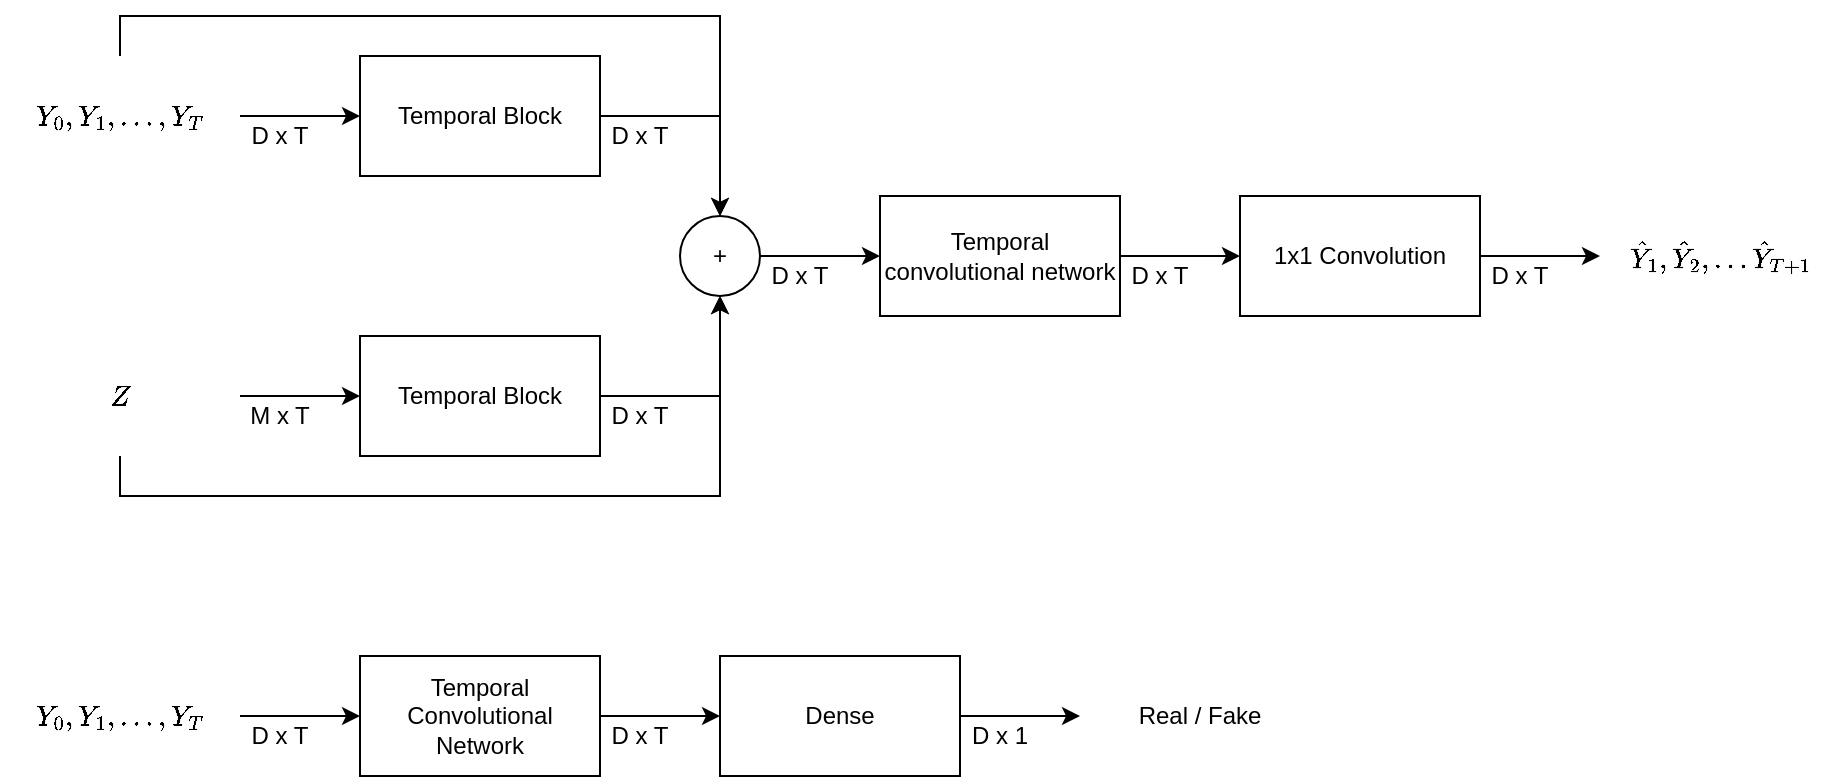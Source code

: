 <mxfile version="14.6.10" type="device"><diagram id="JBy_RcOmCSTqe7Lx_btb" name="Page-1"><mxGraphModel dx="925" dy="642" grid="1" gridSize="10" guides="1" tooltips="1" connect="1" arrows="1" fold="1" page="1" pageScale="1" pageWidth="850" pageHeight="1100" math="1" shadow="0"><root><mxCell id="0"/><mxCell id="1" parent="0"/><mxCell id="THyYHQNYzCrhA8De4l1I-7" value="" style="edgeStyle=orthogonalEdgeStyle;rounded=0;orthogonalLoop=1;jettySize=auto;html=1;fontFamily=Helvetica;fontSize=12;" edge="1" parent="1" source="THyYHQNYzCrhA8De4l1I-2" target="THyYHQNYzCrhA8De4l1I-6"><mxGeometry relative="1" as="geometry"/></mxCell><mxCell id="THyYHQNYzCrhA8De4l1I-38" style="edgeStyle=orthogonalEdgeStyle;rounded=0;orthogonalLoop=1;jettySize=auto;html=1;fontFamily=Helvetica;fontSize=12;" edge="1" parent="1" source="THyYHQNYzCrhA8De4l1I-2" target="THyYHQNYzCrhA8De4l1I-21"><mxGeometry relative="1" as="geometry"><Array as="points"><mxPoint x="400" y="240"/><mxPoint x="700" y="240"/></Array></mxGeometry></mxCell><mxCell id="THyYHQNYzCrhA8De4l1I-2" value="$$Y_0, Y_1, ..., Y_T$$" style="rounded=0;whiteSpace=wrap;html=1;fontFamily=Helvetica;fontSize=12;fillColor=none;strokeColor=none;" vertex="1" parent="1"><mxGeometry x="340" y="260" width="120" height="60" as="geometry"/></mxCell><mxCell id="THyYHQNYzCrhA8De4l1I-3" value="D x T" style="text;html=1;strokeColor=none;fillColor=none;align=center;verticalAlign=middle;whiteSpace=wrap;rounded=0;fontFamily=Helvetica;fontSize=12;" vertex="1" parent="1"><mxGeometry x="460" y="290" width="40" height="20" as="geometry"/></mxCell><mxCell id="THyYHQNYzCrhA8De4l1I-9" value="" style="edgeStyle=orthogonalEdgeStyle;rounded=0;orthogonalLoop=1;jettySize=auto;html=1;fontFamily=Helvetica;fontSize=12;" edge="1" parent="1" source="THyYHQNYzCrhA8De4l1I-4" target="THyYHQNYzCrhA8De4l1I-8"><mxGeometry relative="1" as="geometry"/></mxCell><mxCell id="THyYHQNYzCrhA8De4l1I-37" style="edgeStyle=orthogonalEdgeStyle;rounded=0;orthogonalLoop=1;jettySize=auto;html=1;fontFamily=Helvetica;fontSize=12;" edge="1" parent="1" source="THyYHQNYzCrhA8De4l1I-4"><mxGeometry relative="1" as="geometry"><mxPoint x="700" y="380" as="targetPoint"/><Array as="points"><mxPoint x="400" y="480"/><mxPoint x="700" y="480"/></Array></mxGeometry></mxCell><mxCell id="THyYHQNYzCrhA8De4l1I-4" value="$$Z$$" style="rounded=0;whiteSpace=wrap;html=1;fontFamily=Helvetica;fontSize=12;labelBorderColor=none;strokeColor=none;fillColor=none;" vertex="1" parent="1"><mxGeometry x="340" y="400" width="120" height="60" as="geometry"/></mxCell><mxCell id="THyYHQNYzCrhA8De4l1I-5" value="M x T" style="text;html=1;strokeColor=none;fillColor=none;align=center;verticalAlign=middle;whiteSpace=wrap;rounded=0;fontFamily=Helvetica;fontSize=12;" vertex="1" parent="1"><mxGeometry x="460" y="430" width="40" height="20" as="geometry"/></mxCell><mxCell id="THyYHQNYzCrhA8De4l1I-13" style="edgeStyle=orthogonalEdgeStyle;rounded=0;orthogonalLoop=1;jettySize=auto;html=1;fontFamily=Helvetica;fontSize=12;" edge="1" parent="1" source="THyYHQNYzCrhA8De4l1I-6" target="THyYHQNYzCrhA8De4l1I-21"><mxGeometry relative="1" as="geometry"><mxPoint x="740" y="345" as="targetPoint"/></mxGeometry></mxCell><mxCell id="THyYHQNYzCrhA8De4l1I-6" value="Temporal Block" style="rounded=0;whiteSpace=wrap;html=1;fontFamily=Helvetica;fontSize=12;" vertex="1" parent="1"><mxGeometry x="520" y="260" width="120" height="60" as="geometry"/></mxCell><mxCell id="THyYHQNYzCrhA8De4l1I-14" style="edgeStyle=orthogonalEdgeStyle;rounded=0;orthogonalLoop=1;jettySize=auto;html=1;fontFamily=Helvetica;fontSize=12;" edge="1" parent="1" source="THyYHQNYzCrhA8De4l1I-8" target="THyYHQNYzCrhA8De4l1I-21"><mxGeometry relative="1" as="geometry"><mxPoint x="740" y="375" as="targetPoint"/></mxGeometry></mxCell><mxCell id="THyYHQNYzCrhA8De4l1I-8" value="Temporal Block" style="rounded=0;whiteSpace=wrap;html=1;fontFamily=Helvetica;fontSize=12;" vertex="1" parent="1"><mxGeometry x="520" y="400" width="120" height="60" as="geometry"/></mxCell><mxCell id="THyYHQNYzCrhA8De4l1I-10" value="D x T" style="text;html=1;strokeColor=none;fillColor=none;align=center;verticalAlign=middle;whiteSpace=wrap;rounded=0;fontFamily=Helvetica;fontSize=12;" vertex="1" parent="1"><mxGeometry x="640" y="430" width="40" height="20" as="geometry"/></mxCell><mxCell id="THyYHQNYzCrhA8De4l1I-11" value="D x T" style="text;html=1;strokeColor=none;fillColor=none;align=center;verticalAlign=middle;whiteSpace=wrap;rounded=0;fontFamily=Helvetica;fontSize=12;" vertex="1" parent="1"><mxGeometry x="640" y="290" width="40" height="20" as="geometry"/></mxCell><mxCell id="THyYHQNYzCrhA8De4l1I-20" value="" style="edgeStyle=orthogonalEdgeStyle;rounded=0;orthogonalLoop=1;jettySize=auto;html=1;fontFamily=Helvetica;fontSize=12;" edge="1" parent="1" source="THyYHQNYzCrhA8De4l1I-15" target="THyYHQNYzCrhA8De4l1I-19"><mxGeometry relative="1" as="geometry"/></mxCell><mxCell id="THyYHQNYzCrhA8De4l1I-15" value="Temporal convolutional network" style="rounded=0;whiteSpace=wrap;html=1;fontFamily=Helvetica;fontSize=12;" vertex="1" parent="1"><mxGeometry x="780" y="330" width="120" height="60" as="geometry"/></mxCell><mxCell id="THyYHQNYzCrhA8De4l1I-17" value="D x T" style="text;html=1;strokeColor=none;fillColor=none;align=center;verticalAlign=middle;whiteSpace=wrap;rounded=0;fontFamily=Helvetica;fontSize=12;" vertex="1" parent="1"><mxGeometry x="720" y="360" width="40" height="20" as="geometry"/></mxCell><mxCell id="THyYHQNYzCrhA8De4l1I-18" value="D x T" style="text;html=1;strokeColor=none;fillColor=none;align=center;verticalAlign=middle;whiteSpace=wrap;rounded=0;fontFamily=Helvetica;fontSize=12;" vertex="1" parent="1"><mxGeometry x="900" y="360" width="40" height="20" as="geometry"/></mxCell><mxCell id="THyYHQNYzCrhA8De4l1I-24" value="" style="edgeStyle=orthogonalEdgeStyle;rounded=0;orthogonalLoop=1;jettySize=auto;html=1;fontFamily=Helvetica;fontSize=12;" edge="1" parent="1" source="THyYHQNYzCrhA8De4l1I-19" target="THyYHQNYzCrhA8De4l1I-23"><mxGeometry relative="1" as="geometry"/></mxCell><mxCell id="THyYHQNYzCrhA8De4l1I-19" value="1x1 Convolution" style="rounded=0;whiteSpace=wrap;html=1;fontFamily=Helvetica;fontSize=12;" vertex="1" parent="1"><mxGeometry x="960" y="330" width="120" height="60" as="geometry"/></mxCell><mxCell id="THyYHQNYzCrhA8De4l1I-22" style="edgeStyle=orthogonalEdgeStyle;rounded=0;orthogonalLoop=1;jettySize=auto;html=1;fontFamily=Helvetica;fontSize=12;" edge="1" parent="1" source="THyYHQNYzCrhA8De4l1I-21" target="THyYHQNYzCrhA8De4l1I-15"><mxGeometry relative="1" as="geometry"/></mxCell><mxCell id="THyYHQNYzCrhA8De4l1I-21" value="+" style="ellipse;whiteSpace=wrap;html=1;aspect=fixed;fontFamily=Helvetica;fontSize=12;align=center;" vertex="1" parent="1"><mxGeometry x="680" y="340" width="40" height="40" as="geometry"/></mxCell><mxCell id="THyYHQNYzCrhA8De4l1I-23" value="$$\hat Y_1, \hat Y_2, ... \hat Y_{T+1}$$" style="rounded=0;whiteSpace=wrap;html=1;fontFamily=Helvetica;fontSize=12;fillColor=none;strokeColor=none;" vertex="1" parent="1"><mxGeometry x="1140" y="330" width="120" height="60" as="geometry"/></mxCell><mxCell id="THyYHQNYzCrhA8De4l1I-25" value="D x T" style="text;html=1;strokeColor=none;fillColor=none;align=center;verticalAlign=middle;whiteSpace=wrap;rounded=0;fontFamily=Helvetica;fontSize=12;" vertex="1" parent="1"><mxGeometry x="1080" y="360" width="40" height="20" as="geometry"/></mxCell><mxCell id="THyYHQNYzCrhA8De4l1I-28" value="" style="edgeStyle=orthogonalEdgeStyle;rounded=0;orthogonalLoop=1;jettySize=auto;html=1;fontFamily=Helvetica;fontSize=12;" edge="1" parent="1" source="THyYHQNYzCrhA8De4l1I-26" target="THyYHQNYzCrhA8De4l1I-27"><mxGeometry relative="1" as="geometry"/></mxCell><mxCell id="THyYHQNYzCrhA8De4l1I-26" value="$$Y_0, Y_1, ..., Y_T$$" style="rounded=0;whiteSpace=wrap;html=1;fontFamily=Helvetica;fontSize=12;fillColor=none;strokeColor=none;" vertex="1" parent="1"><mxGeometry x="340" y="560" width="120" height="60" as="geometry"/></mxCell><mxCell id="THyYHQNYzCrhA8De4l1I-30" value="" style="edgeStyle=orthogonalEdgeStyle;rounded=0;orthogonalLoop=1;jettySize=auto;html=1;fontFamily=Helvetica;fontSize=12;" edge="1" parent="1" source="THyYHQNYzCrhA8De4l1I-27" target="THyYHQNYzCrhA8De4l1I-29"><mxGeometry relative="1" as="geometry"/></mxCell><mxCell id="THyYHQNYzCrhA8De4l1I-27" value="Temporal Convolutional Network" style="rounded=0;whiteSpace=wrap;html=1;fontFamily=Helvetica;fontSize=12;" vertex="1" parent="1"><mxGeometry x="520" y="560" width="120" height="60" as="geometry"/></mxCell><mxCell id="THyYHQNYzCrhA8De4l1I-35" value="" style="edgeStyle=orthogonalEdgeStyle;rounded=0;orthogonalLoop=1;jettySize=auto;html=1;fontFamily=Helvetica;fontSize=12;" edge="1" parent="1" source="THyYHQNYzCrhA8De4l1I-29" target="THyYHQNYzCrhA8De4l1I-34"><mxGeometry relative="1" as="geometry"/></mxCell><mxCell id="THyYHQNYzCrhA8De4l1I-29" value="Dense" style="rounded=0;whiteSpace=wrap;html=1;fontFamily=Helvetica;fontSize=12;" vertex="1" parent="1"><mxGeometry x="700" y="560" width="120" height="60" as="geometry"/></mxCell><mxCell id="THyYHQNYzCrhA8De4l1I-31" value="D x T" style="text;html=1;strokeColor=none;fillColor=none;align=center;verticalAlign=middle;whiteSpace=wrap;rounded=0;fontFamily=Helvetica;fontSize=12;" vertex="1" parent="1"><mxGeometry x="460" y="590" width="40" height="20" as="geometry"/></mxCell><mxCell id="THyYHQNYzCrhA8De4l1I-32" value="D x T" style="text;html=1;strokeColor=none;fillColor=none;align=center;verticalAlign=middle;whiteSpace=wrap;rounded=0;fontFamily=Helvetica;fontSize=12;" vertex="1" parent="1"><mxGeometry x="640" y="590" width="40" height="20" as="geometry"/></mxCell><mxCell id="THyYHQNYzCrhA8De4l1I-34" value="Real / Fake" style="rounded=0;whiteSpace=wrap;html=1;fontFamily=Helvetica;fontSize=12;fillColor=none;strokeColor=none;" vertex="1" parent="1"><mxGeometry x="880" y="560" width="120" height="60" as="geometry"/></mxCell><mxCell id="THyYHQNYzCrhA8De4l1I-36" value="D x 1" style="text;html=1;strokeColor=none;fillColor=none;align=center;verticalAlign=middle;whiteSpace=wrap;rounded=0;fontFamily=Helvetica;fontSize=12;" vertex="1" parent="1"><mxGeometry x="820" y="590" width="40" height="20" as="geometry"/></mxCell></root></mxGraphModel></diagram></mxfile>